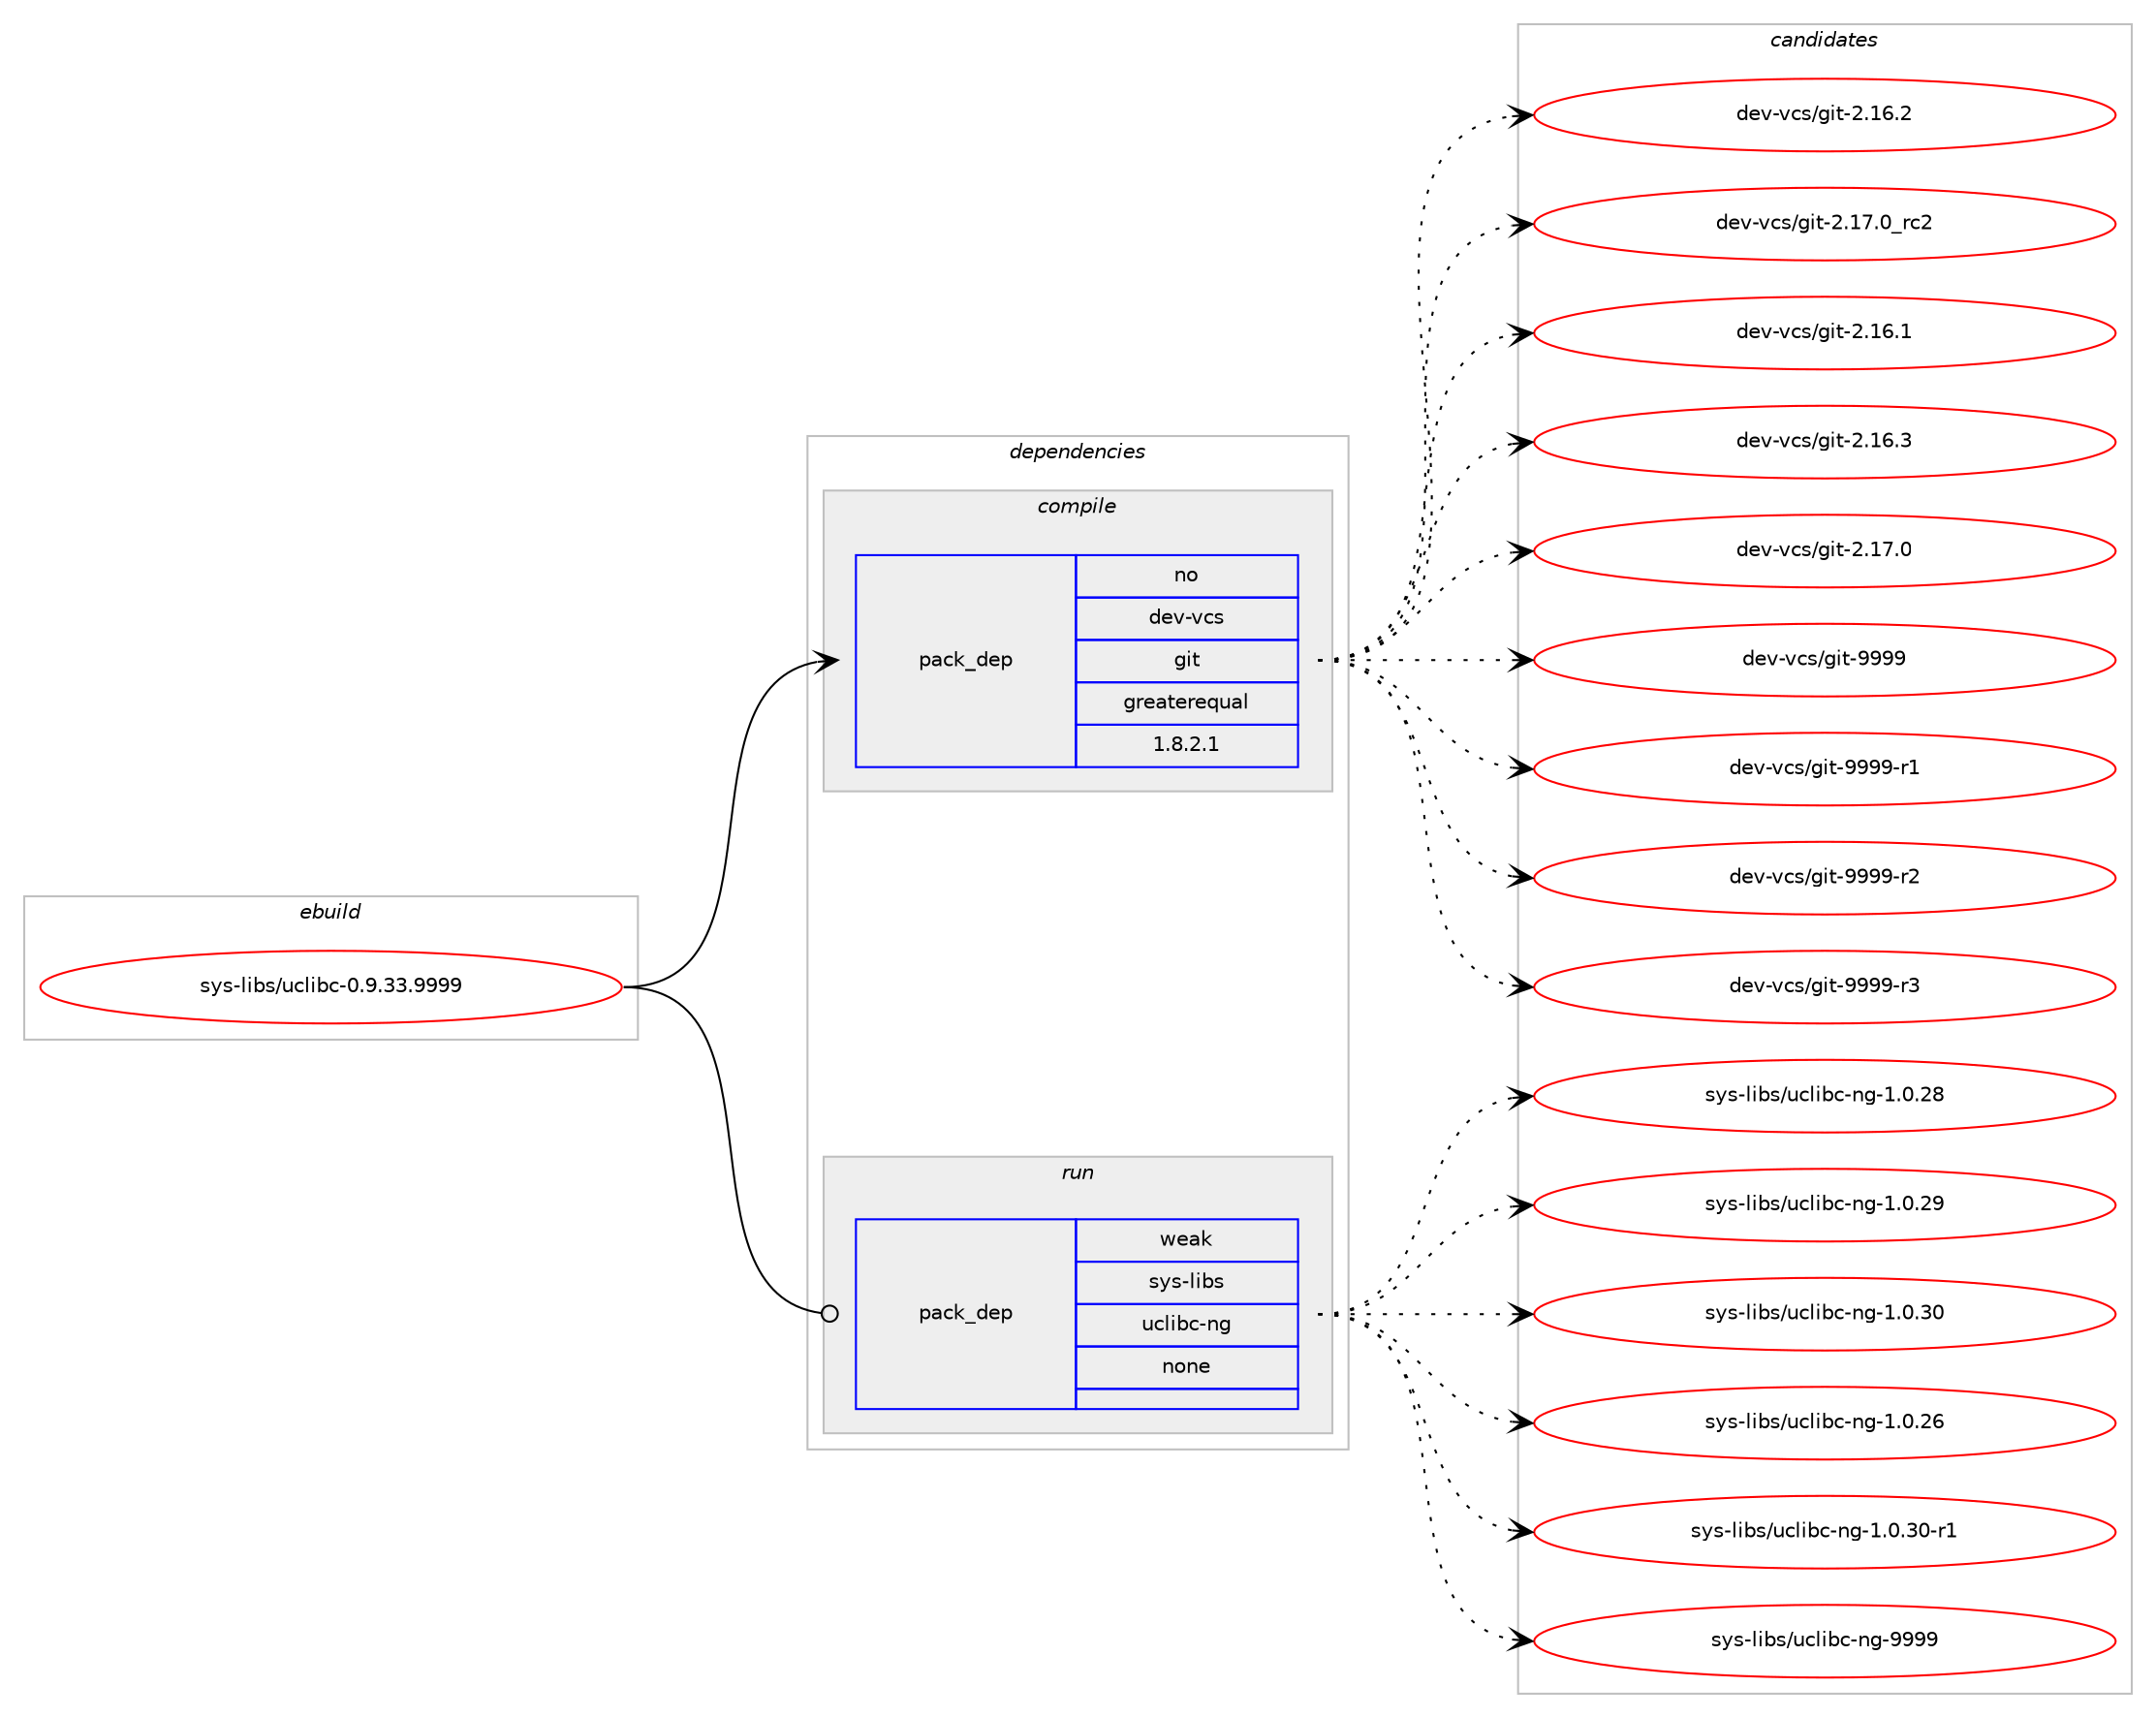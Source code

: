 digraph prolog {

# *************
# Graph options
# *************

newrank=true;
concentrate=true;
compound=true;
graph [rankdir=LR,fontname=Helvetica,fontsize=10,ranksep=1.5];#, ranksep=2.5, nodesep=0.2];
edge  [arrowhead=vee];
node  [fontname=Helvetica,fontsize=10];

# **********
# The ebuild
# **********

subgraph cluster_leftcol {
color=gray;
rank=same;
label=<<i>ebuild</i>>;
id [label="sys-libs/uclibc-0.9.33.9999", color=red, width=4, href="../sys-libs/uclibc-0.9.33.9999.svg"];
}

# ****************
# The dependencies
# ****************

subgraph cluster_midcol {
color=gray;
label=<<i>dependencies</i>>;
subgraph cluster_compile {
fillcolor="#eeeeee";
style=filled;
label=<<i>compile</i>>;
subgraph pack7106 {
dependency7823 [label=<<TABLE BORDER="0" CELLBORDER="1" CELLSPACING="0" CELLPADDING="4" WIDTH="220"><TR><TD ROWSPAN="6" CELLPADDING="30">pack_dep</TD></TR><TR><TD WIDTH="110">no</TD></TR><TR><TD>dev-vcs</TD></TR><TR><TD>git</TD></TR><TR><TD>greaterequal</TD></TR><TR><TD>1.8.2.1</TD></TR></TABLE>>, shape=none, color=blue];
}
id:e -> dependency7823:w [weight=20,style="solid",arrowhead="vee"];
}
subgraph cluster_compileandrun {
fillcolor="#eeeeee";
style=filled;
label=<<i>compile and run</i>>;
}
subgraph cluster_run {
fillcolor="#eeeeee";
style=filled;
label=<<i>run</i>>;
subgraph pack7107 {
dependency7824 [label=<<TABLE BORDER="0" CELLBORDER="1" CELLSPACING="0" CELLPADDING="4" WIDTH="220"><TR><TD ROWSPAN="6" CELLPADDING="30">pack_dep</TD></TR><TR><TD WIDTH="110">weak</TD></TR><TR><TD>sys-libs</TD></TR><TR><TD>uclibc-ng</TD></TR><TR><TD>none</TD></TR><TR><TD></TD></TR></TABLE>>, shape=none, color=blue];
}
id:e -> dependency7824:w [weight=20,style="solid",arrowhead="odot"];
}
}

# **************
# The candidates
# **************

subgraph cluster_choices {
rank=same;
color=gray;
label=<<i>candidates</i>>;

subgraph choice7106 {
color=black;
nodesep=1;
choice10010111845118991154710310511645504649544650 [label="dev-vcs/git-2.16.2", color=red, width=4,href="../dev-vcs/git-2.16.2.svg"];
choice10010111845118991154710310511645504649554648951149950 [label="dev-vcs/git-2.17.0_rc2", color=red, width=4,href="../dev-vcs/git-2.17.0_rc2.svg"];
choice10010111845118991154710310511645504649544649 [label="dev-vcs/git-2.16.1", color=red, width=4,href="../dev-vcs/git-2.16.1.svg"];
choice10010111845118991154710310511645504649544651 [label="dev-vcs/git-2.16.3", color=red, width=4,href="../dev-vcs/git-2.16.3.svg"];
choice10010111845118991154710310511645504649554648 [label="dev-vcs/git-2.17.0", color=red, width=4,href="../dev-vcs/git-2.17.0.svg"];
choice1001011184511899115471031051164557575757 [label="dev-vcs/git-9999", color=red, width=4,href="../dev-vcs/git-9999.svg"];
choice10010111845118991154710310511645575757574511449 [label="dev-vcs/git-9999-r1", color=red, width=4,href="../dev-vcs/git-9999-r1.svg"];
choice10010111845118991154710310511645575757574511450 [label="dev-vcs/git-9999-r2", color=red, width=4,href="../dev-vcs/git-9999-r2.svg"];
choice10010111845118991154710310511645575757574511451 [label="dev-vcs/git-9999-r3", color=red, width=4,href="../dev-vcs/git-9999-r3.svg"];
dependency7823:e -> choice10010111845118991154710310511645504649544650:w [style=dotted,weight="100"];
dependency7823:e -> choice10010111845118991154710310511645504649554648951149950:w [style=dotted,weight="100"];
dependency7823:e -> choice10010111845118991154710310511645504649544649:w [style=dotted,weight="100"];
dependency7823:e -> choice10010111845118991154710310511645504649544651:w [style=dotted,weight="100"];
dependency7823:e -> choice10010111845118991154710310511645504649554648:w [style=dotted,weight="100"];
dependency7823:e -> choice1001011184511899115471031051164557575757:w [style=dotted,weight="100"];
dependency7823:e -> choice10010111845118991154710310511645575757574511449:w [style=dotted,weight="100"];
dependency7823:e -> choice10010111845118991154710310511645575757574511450:w [style=dotted,weight="100"];
dependency7823:e -> choice10010111845118991154710310511645575757574511451:w [style=dotted,weight="100"];
}
subgraph choice7107 {
color=black;
nodesep=1;
choice1151211154510810598115471179910810598994511010345494648465056 [label="sys-libs/uclibc-ng-1.0.28", color=red, width=4,href="../sys-libs/uclibc-ng-1.0.28.svg"];
choice1151211154510810598115471179910810598994511010345494648465057 [label="sys-libs/uclibc-ng-1.0.29", color=red, width=4,href="../sys-libs/uclibc-ng-1.0.29.svg"];
choice1151211154510810598115471179910810598994511010345494648465148 [label="sys-libs/uclibc-ng-1.0.30", color=red, width=4,href="../sys-libs/uclibc-ng-1.0.30.svg"];
choice1151211154510810598115471179910810598994511010345494648465054 [label="sys-libs/uclibc-ng-1.0.26", color=red, width=4,href="../sys-libs/uclibc-ng-1.0.26.svg"];
choice11512111545108105981154711799108105989945110103454946484651484511449 [label="sys-libs/uclibc-ng-1.0.30-r1", color=red, width=4,href="../sys-libs/uclibc-ng-1.0.30-r1.svg"];
choice115121115451081059811547117991081059899451101034557575757 [label="sys-libs/uclibc-ng-9999", color=red, width=4,href="../sys-libs/uclibc-ng-9999.svg"];
dependency7824:e -> choice1151211154510810598115471179910810598994511010345494648465056:w [style=dotted,weight="100"];
dependency7824:e -> choice1151211154510810598115471179910810598994511010345494648465057:w [style=dotted,weight="100"];
dependency7824:e -> choice1151211154510810598115471179910810598994511010345494648465148:w [style=dotted,weight="100"];
dependency7824:e -> choice1151211154510810598115471179910810598994511010345494648465054:w [style=dotted,weight="100"];
dependency7824:e -> choice11512111545108105981154711799108105989945110103454946484651484511449:w [style=dotted,weight="100"];
dependency7824:e -> choice115121115451081059811547117991081059899451101034557575757:w [style=dotted,weight="100"];
}
}

}
